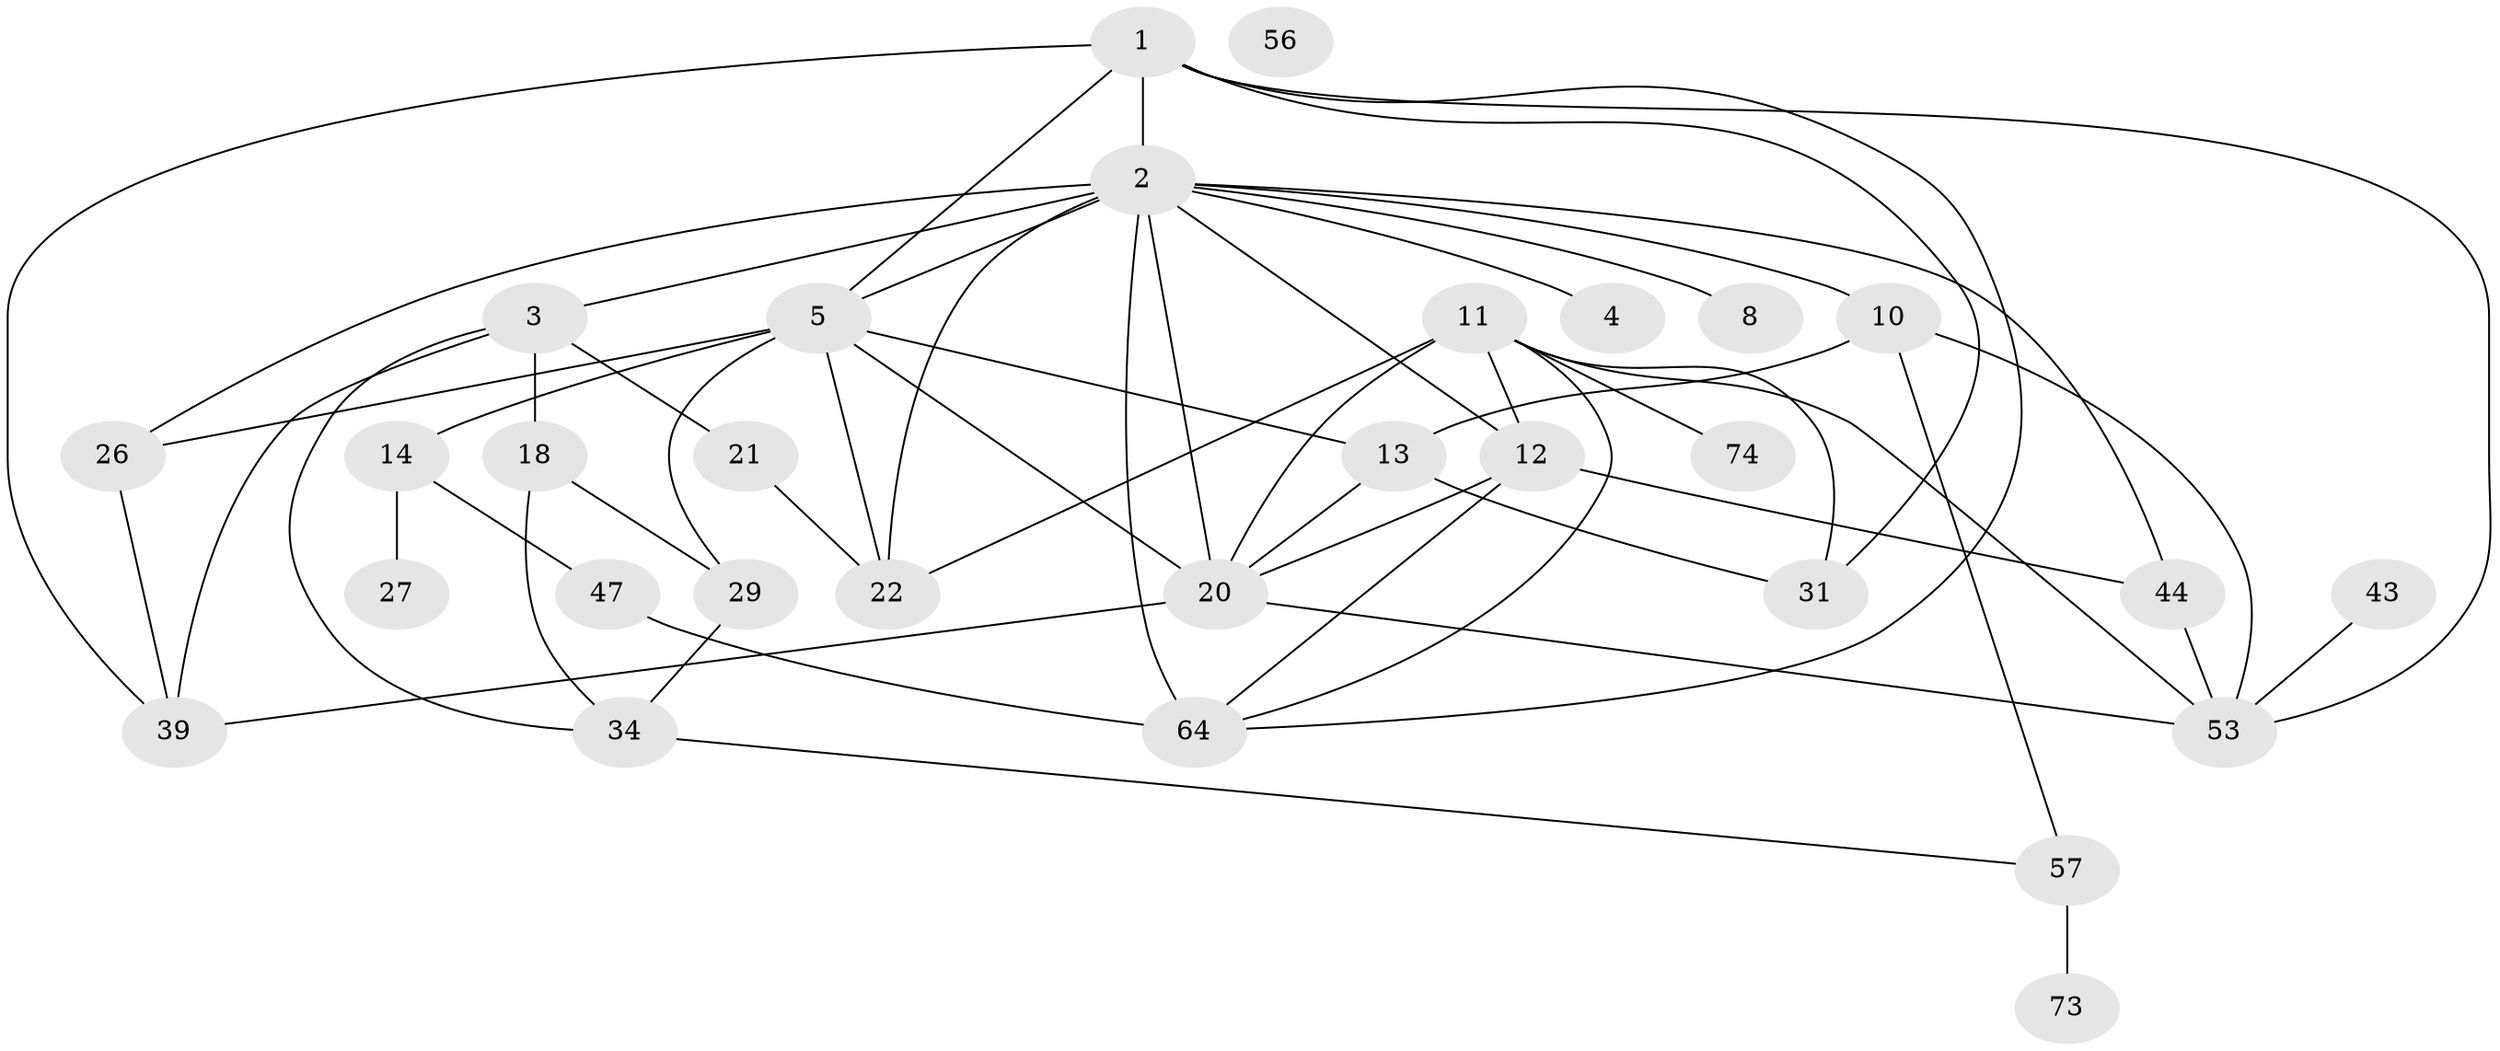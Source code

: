 // original degree distribution, {3: 0.2857142857142857, 7: 0.012987012987012988, 1: 0.14285714285714285, 6: 0.025974025974025976, 4: 0.15584415584415584, 2: 0.2857142857142857, 5: 0.07792207792207792, 0: 0.012987012987012988}
// Generated by graph-tools (version 1.1) at 2025/16/03/04/25 18:16:43]
// undirected, 30 vertices, 56 edges
graph export_dot {
graph [start="1"]
  node [color=gray90,style=filled];
  1 [super="+17+7"];
  2 [super="+42+30+16+19+23"];
  3 [super="+54"];
  4 [super="+9"];
  5 [super="+45+75+6"];
  8 [super="+15"];
  10 [super="+25"];
  11 [super="+36+67+48"];
  12 [super="+68"];
  13 [super="+32"];
  14 [super="+41"];
  18 [super="+37"];
  20 [super="+40+24"];
  21;
  22 [super="+38"];
  26;
  27;
  29;
  31 [super="+60"];
  34 [super="+55"];
  39 [super="+52"];
  43;
  44;
  47;
  53 [super="+77+63"];
  56;
  57;
  64 [super="+69"];
  73;
  74;
  1 -- 5;
  1 -- 64;
  1 -- 53;
  1 -- 31;
  1 -- 39;
  1 -- 2 [weight=2];
  2 -- 8;
  2 -- 64 [weight=2];
  2 -- 12;
  2 -- 44;
  2 -- 20;
  2 -- 3;
  2 -- 5;
  2 -- 26;
  2 -- 4;
  2 -- 22;
  2 -- 10;
  3 -- 21;
  3 -- 34;
  3 -- 39;
  3 -- 18;
  5 -- 26;
  5 -- 20 [weight=2];
  5 -- 29;
  5 -- 13;
  5 -- 14;
  5 -- 22;
  10 -- 57 [weight=2];
  10 -- 13;
  10 -- 53;
  11 -- 12;
  11 -- 31;
  11 -- 64;
  11 -- 74;
  11 -- 53;
  11 -- 22;
  11 -- 20;
  12 -- 64;
  12 -- 44;
  12 -- 20;
  13 -- 31;
  13 -- 20;
  14 -- 27;
  14 -- 47;
  18 -- 34;
  18 -- 29;
  20 -- 53;
  20 -- 39;
  21 -- 22;
  26 -- 39;
  29 -- 34;
  34 -- 57;
  43 -- 53;
  44 -- 53;
  47 -- 64;
  57 -- 73;
}
